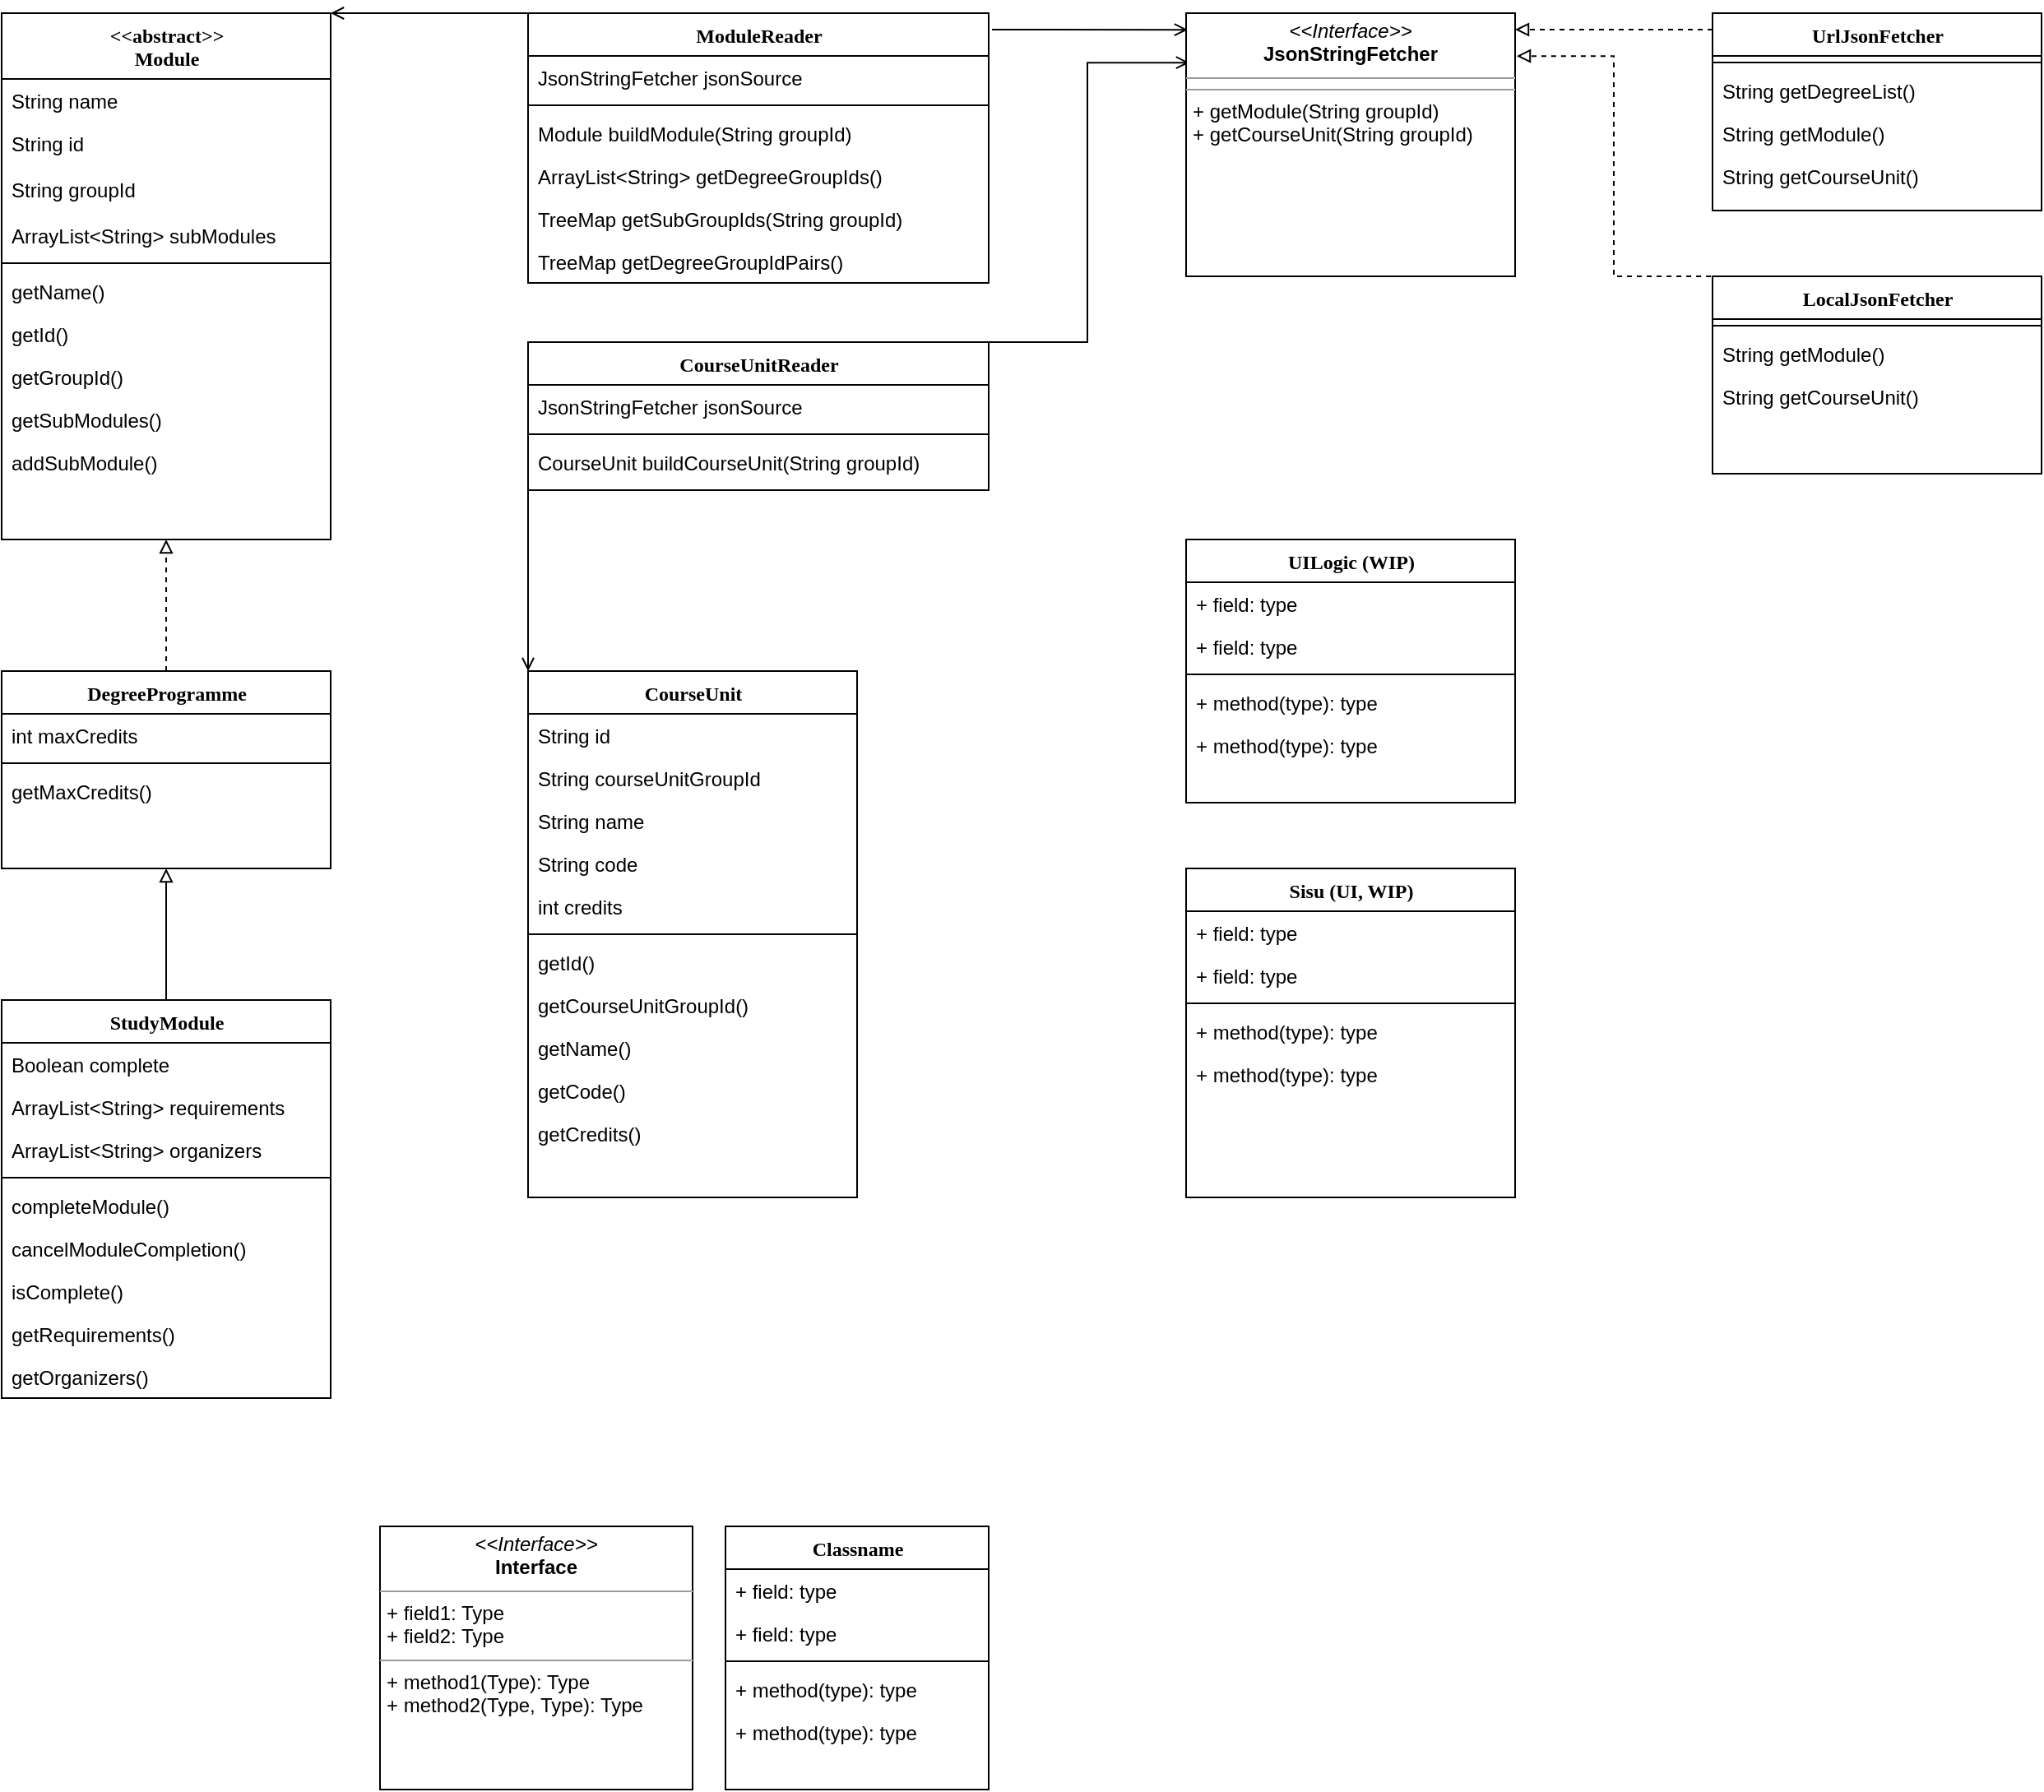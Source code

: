<mxfile version="17.4.2" type="device"><diagram name="Page-1" id="6133507b-19e7-1e82-6fc7-422aa6c4b21f"><mxGraphModel dx="1249" dy="2028" grid="1" gridSize="10" guides="1" tooltips="1" connect="1" arrows="1" fold="1" page="1" pageScale="1" pageWidth="1100" pageHeight="850" background="none" math="0" shadow="0"><root><mxCell id="0"/><mxCell id="1" parent="0"/><mxCell id="78961159f06e98e8-82" value="Classname" style="swimlane;html=1;fontStyle=1;align=center;verticalAlign=top;childLayout=stackLayout;horizontal=1;startSize=26;horizontalStack=0;resizeParent=1;resizeLast=0;collapsible=1;marginBottom=0;swimlaneFillColor=#ffffff;rounded=0;shadow=0;comic=0;labelBackgroundColor=none;strokeWidth=1;fillColor=none;fontFamily=Verdana;fontSize=12" parent="1" vertex="1"><mxGeometry x="880" y="680" width="160" height="160" as="geometry"/></mxCell><mxCell id="78961159f06e98e8-84" value="+ field: type" style="text;html=1;strokeColor=none;fillColor=none;align=left;verticalAlign=top;spacingLeft=4;spacingRight=4;whiteSpace=wrap;overflow=hidden;rotatable=0;points=[[0,0.5],[1,0.5]];portConstraint=eastwest;" parent="78961159f06e98e8-82" vertex="1"><mxGeometry y="26" width="160" height="26" as="geometry"/></mxCell><mxCell id="78961159f06e98e8-89" value="+ field: type" style="text;html=1;strokeColor=none;fillColor=none;align=left;verticalAlign=top;spacingLeft=4;spacingRight=4;whiteSpace=wrap;overflow=hidden;rotatable=0;points=[[0,0.5],[1,0.5]];portConstraint=eastwest;" parent="78961159f06e98e8-82" vertex="1"><mxGeometry y="52" width="160" height="26" as="geometry"/></mxCell><mxCell id="78961159f06e98e8-90" value="" style="line;html=1;strokeWidth=1;fillColor=none;align=left;verticalAlign=middle;spacingTop=-1;spacingLeft=3;spacingRight=3;rotatable=0;labelPosition=right;points=[];portConstraint=eastwest;" parent="78961159f06e98e8-82" vertex="1"><mxGeometry y="78" width="160" height="8" as="geometry"/></mxCell><mxCell id="78961159f06e98e8-94" value="+ method(type): type" style="text;html=1;strokeColor=none;fillColor=none;align=left;verticalAlign=top;spacingLeft=4;spacingRight=4;whiteSpace=wrap;overflow=hidden;rotatable=0;points=[[0,0.5],[1,0.5]];portConstraint=eastwest;" parent="78961159f06e98e8-82" vertex="1"><mxGeometry y="86" width="160" height="26" as="geometry"/></mxCell><mxCell id="b94bc138ca980ef-4" value="+ method(type): type" style="text;html=1;strokeColor=none;fillColor=none;align=left;verticalAlign=top;spacingLeft=4;spacingRight=4;whiteSpace=wrap;overflow=hidden;rotatable=0;points=[[0,0.5],[1,0.5]];portConstraint=eastwest;" parent="78961159f06e98e8-82" vertex="1"><mxGeometry y="112" width="160" height="26" as="geometry"/></mxCell><mxCell id="b94bc138ca980ef-1" value="&lt;p style=&quot;margin:0px;margin-top:4px;text-align:center;&quot;&gt;&lt;i&gt;&amp;lt;&amp;lt;Interface&amp;gt;&amp;gt;&lt;/i&gt;&lt;br/&gt;&lt;b&gt;Interface&lt;/b&gt;&lt;/p&gt;&lt;hr size=&quot;1&quot;/&gt;&lt;p style=&quot;margin:0px;margin-left:4px;&quot;&gt;+ field1: Type&lt;br/&gt;+ field2: Type&lt;/p&gt;&lt;hr size=&quot;1&quot;/&gt;&lt;p style=&quot;margin:0px;margin-left:4px;&quot;&gt;+ method1(Type): Type&lt;br/&gt;+ method2(Type, Type): Type&lt;/p&gt;" style="verticalAlign=top;align=left;overflow=fill;fontSize=12;fontFamily=Helvetica;html=1;rounded=0;shadow=0;comic=0;labelBackgroundColor=none;strokeWidth=1" parent="1" vertex="1"><mxGeometry x="670" y="680" width="190" height="160" as="geometry"/></mxCell><mxCell id="-arL-LZ4ts8Jabiqy7Jx-2" value="&lt;div&gt;&amp;lt;&amp;lt;abstract&amp;gt;&amp;gt;&lt;br&gt;&lt;/div&gt;&lt;div&gt;Module&lt;/div&gt;" style="swimlane;html=1;fontStyle=1;align=center;verticalAlign=top;childLayout=stackLayout;horizontal=1;startSize=40;horizontalStack=0;resizeParent=1;resizeLast=0;collapsible=1;marginBottom=0;swimlaneFillColor=#ffffff;rounded=0;shadow=0;comic=0;labelBackgroundColor=none;strokeWidth=1;fillColor=none;fontFamily=Verdana;fontSize=12" parent="1" vertex="1"><mxGeometry x="440" y="-240" width="200" height="320" as="geometry"/></mxCell><mxCell id="-arL-LZ4ts8Jabiqy7Jx-3" value="String name" style="text;html=1;strokeColor=none;fillColor=none;align=left;verticalAlign=top;spacingLeft=4;spacingRight=4;whiteSpace=wrap;overflow=hidden;rotatable=0;points=[[0,0.5],[1,0.5]];portConstraint=eastwest;" parent="-arL-LZ4ts8Jabiqy7Jx-2" vertex="1"><mxGeometry y="40" width="200" height="26" as="geometry"/></mxCell><mxCell id="-arL-LZ4ts8Jabiqy7Jx-4" value="String id" style="text;html=1;strokeColor=none;fillColor=none;align=left;verticalAlign=top;spacingLeft=4;spacingRight=4;whiteSpace=wrap;overflow=hidden;rotatable=0;points=[[0,0.5],[1,0.5]];portConstraint=eastwest;" parent="-arL-LZ4ts8Jabiqy7Jx-2" vertex="1"><mxGeometry y="66" width="200" height="28" as="geometry"/></mxCell><mxCell id="-arL-LZ4ts8Jabiqy7Jx-9" value="String groupId" style="text;html=1;strokeColor=none;fillColor=none;align=left;verticalAlign=top;spacingLeft=4;spacingRight=4;whiteSpace=wrap;overflow=hidden;rotatable=0;points=[[0,0.5],[1,0.5]];portConstraint=eastwest;" parent="-arL-LZ4ts8Jabiqy7Jx-2" vertex="1"><mxGeometry y="94" width="200" height="28" as="geometry"/></mxCell><mxCell id="-arL-LZ4ts8Jabiqy7Jx-10" value="ArrayList&amp;lt;String&amp;gt; subModules" style="text;html=1;strokeColor=none;fillColor=none;align=left;verticalAlign=top;spacingLeft=4;spacingRight=4;whiteSpace=wrap;overflow=hidden;rotatable=0;points=[[0,0.5],[1,0.5]];portConstraint=eastwest;" parent="-arL-LZ4ts8Jabiqy7Jx-2" vertex="1"><mxGeometry y="122" width="200" height="26" as="geometry"/></mxCell><mxCell id="-arL-LZ4ts8Jabiqy7Jx-5" value="" style="line;html=1;strokeWidth=1;fillColor=none;align=left;verticalAlign=middle;spacingTop=-1;spacingLeft=3;spacingRight=3;rotatable=0;labelPosition=right;points=[];portConstraint=eastwest;" parent="-arL-LZ4ts8Jabiqy7Jx-2" vertex="1"><mxGeometry y="148" width="200" height="8" as="geometry"/></mxCell><mxCell id="-arL-LZ4ts8Jabiqy7Jx-6" value="getName()" style="text;html=1;strokeColor=none;fillColor=none;align=left;verticalAlign=top;spacingLeft=4;spacingRight=4;whiteSpace=wrap;overflow=hidden;rotatable=0;points=[[0,0.5],[1,0.5]];portConstraint=eastwest;" parent="-arL-LZ4ts8Jabiqy7Jx-2" vertex="1"><mxGeometry y="156" width="200" height="26" as="geometry"/></mxCell><mxCell id="-arL-LZ4ts8Jabiqy7Jx-7" value="getId()" style="text;html=1;strokeColor=none;fillColor=none;align=left;verticalAlign=top;spacingLeft=4;spacingRight=4;whiteSpace=wrap;overflow=hidden;rotatable=0;points=[[0,0.5],[1,0.5]];portConstraint=eastwest;" parent="-arL-LZ4ts8Jabiqy7Jx-2" vertex="1"><mxGeometry y="182" width="200" height="26" as="geometry"/></mxCell><mxCell id="-arL-LZ4ts8Jabiqy7Jx-11" value="&lt;div&gt;getGroupId()&lt;/div&gt;" style="text;html=1;strokeColor=none;fillColor=none;align=left;verticalAlign=top;spacingLeft=4;spacingRight=4;whiteSpace=wrap;overflow=hidden;rotatable=0;points=[[0,0.5],[1,0.5]];portConstraint=eastwest;" parent="-arL-LZ4ts8Jabiqy7Jx-2" vertex="1"><mxGeometry y="208" width="200" height="26" as="geometry"/></mxCell><mxCell id="-arL-LZ4ts8Jabiqy7Jx-12" value="getSubModules()" style="text;html=1;strokeColor=none;fillColor=none;align=left;verticalAlign=top;spacingLeft=4;spacingRight=4;whiteSpace=wrap;overflow=hidden;rotatable=0;points=[[0,0.5],[1,0.5]];portConstraint=eastwest;" parent="-arL-LZ4ts8Jabiqy7Jx-2" vertex="1"><mxGeometry y="234" width="200" height="26" as="geometry"/></mxCell><mxCell id="-arL-LZ4ts8Jabiqy7Jx-13" value="addSubModule()" style="text;html=1;strokeColor=none;fillColor=none;align=left;verticalAlign=top;spacingLeft=4;spacingRight=4;whiteSpace=wrap;overflow=hidden;rotatable=0;points=[[0,0.5],[1,0.5]];portConstraint=eastwest;" parent="-arL-LZ4ts8Jabiqy7Jx-2" vertex="1"><mxGeometry y="260" width="200" height="26" as="geometry"/></mxCell><mxCell id="dNXxEVK4nZ3IZ2I-C0gs-9" style="edgeStyle=orthogonalEdgeStyle;rounded=0;orthogonalLoop=1;jettySize=auto;html=1;exitX=0.5;exitY=0;exitDx=0;exitDy=0;entryX=0.5;entryY=1;entryDx=0;entryDy=0;endArrow=block;endFill=0;dashed=1;" edge="1" parent="1" source="-arL-LZ4ts8Jabiqy7Jx-14" target="-arL-LZ4ts8Jabiqy7Jx-2"><mxGeometry relative="1" as="geometry"/></mxCell><mxCell id="-arL-LZ4ts8Jabiqy7Jx-14" value="DegreeProgramme" style="swimlane;html=1;fontStyle=1;align=center;verticalAlign=top;childLayout=stackLayout;horizontal=1;startSize=26;horizontalStack=0;resizeParent=1;resizeLast=0;collapsible=1;marginBottom=0;swimlaneFillColor=#ffffff;rounded=0;shadow=0;comic=0;labelBackgroundColor=none;strokeWidth=1;fillColor=none;fontFamily=Verdana;fontSize=12" parent="1" vertex="1"><mxGeometry x="440" y="160" width="200" height="120" as="geometry"/></mxCell><mxCell id="-arL-LZ4ts8Jabiqy7Jx-15" value="int maxCredits" style="text;html=1;strokeColor=none;fillColor=none;align=left;verticalAlign=top;spacingLeft=4;spacingRight=4;whiteSpace=wrap;overflow=hidden;rotatable=0;points=[[0,0.5],[1,0.5]];portConstraint=eastwest;" parent="-arL-LZ4ts8Jabiqy7Jx-14" vertex="1"><mxGeometry y="26" width="200" height="26" as="geometry"/></mxCell><mxCell id="-arL-LZ4ts8Jabiqy7Jx-17" value="" style="line;html=1;strokeWidth=1;fillColor=none;align=left;verticalAlign=middle;spacingTop=-1;spacingLeft=3;spacingRight=3;rotatable=0;labelPosition=right;points=[];portConstraint=eastwest;" parent="-arL-LZ4ts8Jabiqy7Jx-14" vertex="1"><mxGeometry y="52" width="200" height="8" as="geometry"/></mxCell><mxCell id="-arL-LZ4ts8Jabiqy7Jx-18" value="getMaxCredits()" style="text;html=1;strokeColor=none;fillColor=none;align=left;verticalAlign=top;spacingLeft=4;spacingRight=4;whiteSpace=wrap;overflow=hidden;rotatable=0;points=[[0,0.5],[1,0.5]];portConstraint=eastwest;" parent="-arL-LZ4ts8Jabiqy7Jx-14" vertex="1"><mxGeometry y="60" width="200" height="26" as="geometry"/></mxCell><mxCell id="-arL-LZ4ts8Jabiqy7Jx-27" style="edgeStyle=orthogonalEdgeStyle;rounded=0;orthogonalLoop=1;jettySize=auto;html=1;exitX=0.5;exitY=0;exitDx=0;exitDy=0;entryX=0.5;entryY=1;entryDx=0;entryDy=0;startArrow=none;startFill=0;endArrow=block;endFill=0;" parent="1" source="-arL-LZ4ts8Jabiqy7Jx-21" target="-arL-LZ4ts8Jabiqy7Jx-14" edge="1"><mxGeometry relative="1" as="geometry"/></mxCell><mxCell id="-arL-LZ4ts8Jabiqy7Jx-21" value="StudyModule" style="swimlane;html=1;fontStyle=1;align=center;verticalAlign=top;childLayout=stackLayout;horizontal=1;startSize=26;horizontalStack=0;resizeParent=1;resizeLast=0;collapsible=1;marginBottom=0;swimlaneFillColor=#ffffff;rounded=0;shadow=0;comic=0;labelBackgroundColor=none;strokeWidth=1;fillColor=none;fontFamily=Verdana;fontSize=12" parent="1" vertex="1"><mxGeometry x="440" y="360" width="200" height="242" as="geometry"/></mxCell><mxCell id="-arL-LZ4ts8Jabiqy7Jx-22" value="Boolean complete" style="text;html=1;strokeColor=none;fillColor=none;align=left;verticalAlign=top;spacingLeft=4;spacingRight=4;whiteSpace=wrap;overflow=hidden;rotatable=0;points=[[0,0.5],[1,0.5]];portConstraint=eastwest;" parent="-arL-LZ4ts8Jabiqy7Jx-21" vertex="1"><mxGeometry y="26" width="200" height="26" as="geometry"/></mxCell><mxCell id="-arL-LZ4ts8Jabiqy7Jx-23" value="ArrayList&amp;lt;String&amp;gt; requirements" style="text;html=1;strokeColor=none;fillColor=none;align=left;verticalAlign=top;spacingLeft=4;spacingRight=4;whiteSpace=wrap;overflow=hidden;rotatable=0;points=[[0,0.5],[1,0.5]];portConstraint=eastwest;" parent="-arL-LZ4ts8Jabiqy7Jx-21" vertex="1"><mxGeometry y="52" width="200" height="26" as="geometry"/></mxCell><mxCell id="-arL-LZ4ts8Jabiqy7Jx-28" value="ArrayList&amp;lt;String&amp;gt; organizers" style="text;html=1;strokeColor=none;fillColor=none;align=left;verticalAlign=top;spacingLeft=4;spacingRight=4;whiteSpace=wrap;overflow=hidden;rotatable=0;points=[[0,0.5],[1,0.5]];portConstraint=eastwest;" parent="-arL-LZ4ts8Jabiqy7Jx-21" vertex="1"><mxGeometry y="78" width="200" height="26" as="geometry"/></mxCell><mxCell id="-arL-LZ4ts8Jabiqy7Jx-24" value="" style="line;html=1;strokeWidth=1;fillColor=none;align=left;verticalAlign=middle;spacingTop=-1;spacingLeft=3;spacingRight=3;rotatable=0;labelPosition=right;points=[];portConstraint=eastwest;" parent="-arL-LZ4ts8Jabiqy7Jx-21" vertex="1"><mxGeometry y="104" width="200" height="8" as="geometry"/></mxCell><mxCell id="-arL-LZ4ts8Jabiqy7Jx-25" value="completeModule()" style="text;html=1;strokeColor=none;fillColor=none;align=left;verticalAlign=top;spacingLeft=4;spacingRight=4;whiteSpace=wrap;overflow=hidden;rotatable=0;points=[[0,0.5],[1,0.5]];portConstraint=eastwest;" parent="-arL-LZ4ts8Jabiqy7Jx-21" vertex="1"><mxGeometry y="112" width="200" height="26" as="geometry"/></mxCell><mxCell id="-arL-LZ4ts8Jabiqy7Jx-26" value="cancelModuleCompletion()" style="text;html=1;strokeColor=none;fillColor=none;align=left;verticalAlign=top;spacingLeft=4;spacingRight=4;whiteSpace=wrap;overflow=hidden;rotatable=0;points=[[0,0.5],[1,0.5]];portConstraint=eastwest;" parent="-arL-LZ4ts8Jabiqy7Jx-21" vertex="1"><mxGeometry y="138" width="200" height="26" as="geometry"/></mxCell><mxCell id="-arL-LZ4ts8Jabiqy7Jx-29" value="isComplete()" style="text;html=1;strokeColor=none;fillColor=none;align=left;verticalAlign=top;spacingLeft=4;spacingRight=4;whiteSpace=wrap;overflow=hidden;rotatable=0;points=[[0,0.5],[1,0.5]];portConstraint=eastwest;" parent="-arL-LZ4ts8Jabiqy7Jx-21" vertex="1"><mxGeometry y="164" width="200" height="26" as="geometry"/></mxCell><mxCell id="-arL-LZ4ts8Jabiqy7Jx-30" value="getRequirements()" style="text;html=1;strokeColor=none;fillColor=none;align=left;verticalAlign=top;spacingLeft=4;spacingRight=4;whiteSpace=wrap;overflow=hidden;rotatable=0;points=[[0,0.5],[1,0.5]];portConstraint=eastwest;" parent="-arL-LZ4ts8Jabiqy7Jx-21" vertex="1"><mxGeometry y="190" width="200" height="26" as="geometry"/></mxCell><mxCell id="-arL-LZ4ts8Jabiqy7Jx-31" value="getOrganizers()" style="text;html=1;strokeColor=none;fillColor=none;align=left;verticalAlign=top;spacingLeft=4;spacingRight=4;whiteSpace=wrap;overflow=hidden;rotatable=0;points=[[0,0.5],[1,0.5]];portConstraint=eastwest;" parent="-arL-LZ4ts8Jabiqy7Jx-21" vertex="1"><mxGeometry y="216" width="200" height="26" as="geometry"/></mxCell><mxCell id="-arL-LZ4ts8Jabiqy7Jx-32" value="CourseUnit" style="swimlane;html=1;fontStyle=1;align=center;verticalAlign=top;childLayout=stackLayout;horizontal=1;startSize=26;horizontalStack=0;resizeParent=1;resizeLast=0;collapsible=1;marginBottom=0;swimlaneFillColor=#ffffff;rounded=0;shadow=0;comic=0;labelBackgroundColor=none;strokeWidth=1;fillColor=none;fontFamily=Verdana;fontSize=12" parent="1" vertex="1"><mxGeometry x="760" y="160" width="200" height="320" as="geometry"/></mxCell><mxCell id="-arL-LZ4ts8Jabiqy7Jx-33" value="String id" style="text;html=1;strokeColor=none;fillColor=none;align=left;verticalAlign=top;spacingLeft=4;spacingRight=4;whiteSpace=wrap;overflow=hidden;rotatable=0;points=[[0,0.5],[1,0.5]];portConstraint=eastwest;" parent="-arL-LZ4ts8Jabiqy7Jx-32" vertex="1"><mxGeometry y="26" width="200" height="26" as="geometry"/></mxCell><mxCell id="-arL-LZ4ts8Jabiqy7Jx-34" value="String courseUnitGroupId" style="text;html=1;strokeColor=none;fillColor=none;align=left;verticalAlign=top;spacingLeft=4;spacingRight=4;whiteSpace=wrap;overflow=hidden;rotatable=0;points=[[0,0.5],[1,0.5]];portConstraint=eastwest;" parent="-arL-LZ4ts8Jabiqy7Jx-32" vertex="1"><mxGeometry y="52" width="200" height="26" as="geometry"/></mxCell><mxCell id="-arL-LZ4ts8Jabiqy7Jx-38" value="String name" style="text;html=1;strokeColor=none;fillColor=none;align=left;verticalAlign=top;spacingLeft=4;spacingRight=4;whiteSpace=wrap;overflow=hidden;rotatable=0;points=[[0,0.5],[1,0.5]];portConstraint=eastwest;" parent="-arL-LZ4ts8Jabiqy7Jx-32" vertex="1"><mxGeometry y="78" width="200" height="26" as="geometry"/></mxCell><mxCell id="-arL-LZ4ts8Jabiqy7Jx-39" value="String code" style="text;html=1;strokeColor=none;fillColor=none;align=left;verticalAlign=top;spacingLeft=4;spacingRight=4;whiteSpace=wrap;overflow=hidden;rotatable=0;points=[[0,0.5],[1,0.5]];portConstraint=eastwest;" parent="-arL-LZ4ts8Jabiqy7Jx-32" vertex="1"><mxGeometry y="104" width="200" height="26" as="geometry"/></mxCell><mxCell id="-arL-LZ4ts8Jabiqy7Jx-40" value="int credits" style="text;html=1;strokeColor=none;fillColor=none;align=left;verticalAlign=top;spacingLeft=4;spacingRight=4;whiteSpace=wrap;overflow=hidden;rotatable=0;points=[[0,0.5],[1,0.5]];portConstraint=eastwest;" parent="-arL-LZ4ts8Jabiqy7Jx-32" vertex="1"><mxGeometry y="130" width="200" height="26" as="geometry"/></mxCell><mxCell id="-arL-LZ4ts8Jabiqy7Jx-35" value="" style="line;html=1;strokeWidth=1;fillColor=none;align=left;verticalAlign=middle;spacingTop=-1;spacingLeft=3;spacingRight=3;rotatable=0;labelPosition=right;points=[];portConstraint=eastwest;" parent="-arL-LZ4ts8Jabiqy7Jx-32" vertex="1"><mxGeometry y="156" width="200" height="8" as="geometry"/></mxCell><mxCell id="-arL-LZ4ts8Jabiqy7Jx-36" value="getId()" style="text;html=1;strokeColor=none;fillColor=none;align=left;verticalAlign=top;spacingLeft=4;spacingRight=4;whiteSpace=wrap;overflow=hidden;rotatable=0;points=[[0,0.5],[1,0.5]];portConstraint=eastwest;" parent="-arL-LZ4ts8Jabiqy7Jx-32" vertex="1"><mxGeometry y="164" width="200" height="26" as="geometry"/></mxCell><mxCell id="-arL-LZ4ts8Jabiqy7Jx-37" value="getCourseUnitGroupId()" style="text;html=1;strokeColor=none;fillColor=none;align=left;verticalAlign=top;spacingLeft=4;spacingRight=4;whiteSpace=wrap;overflow=hidden;rotatable=0;points=[[0,0.5],[1,0.5]];portConstraint=eastwest;" parent="-arL-LZ4ts8Jabiqy7Jx-32" vertex="1"><mxGeometry y="190" width="200" height="26" as="geometry"/></mxCell><mxCell id="-arL-LZ4ts8Jabiqy7Jx-41" value="getName()" style="text;html=1;strokeColor=none;fillColor=none;align=left;verticalAlign=top;spacingLeft=4;spacingRight=4;whiteSpace=wrap;overflow=hidden;rotatable=0;points=[[0,0.5],[1,0.5]];portConstraint=eastwest;" parent="-arL-LZ4ts8Jabiqy7Jx-32" vertex="1"><mxGeometry y="216" width="200" height="26" as="geometry"/></mxCell><mxCell id="-arL-LZ4ts8Jabiqy7Jx-42" value="getCode()" style="text;html=1;strokeColor=none;fillColor=none;align=left;verticalAlign=top;spacingLeft=4;spacingRight=4;whiteSpace=wrap;overflow=hidden;rotatable=0;points=[[0,0.5],[1,0.5]];portConstraint=eastwest;" parent="-arL-LZ4ts8Jabiqy7Jx-32" vertex="1"><mxGeometry y="242" width="200" height="26" as="geometry"/></mxCell><mxCell id="-arL-LZ4ts8Jabiqy7Jx-43" value="getCredits()" style="text;html=1;strokeColor=none;fillColor=none;align=left;verticalAlign=top;spacingLeft=4;spacingRight=4;whiteSpace=wrap;overflow=hidden;rotatable=0;points=[[0,0.5],[1,0.5]];portConstraint=eastwest;" parent="-arL-LZ4ts8Jabiqy7Jx-32" vertex="1"><mxGeometry y="268" width="200" height="26" as="geometry"/></mxCell><mxCell id="dNXxEVK4nZ3IZ2I-C0gs-24" style="edgeStyle=orthogonalEdgeStyle;rounded=0;orthogonalLoop=1;jettySize=auto;html=1;exitX=1;exitY=0;exitDx=0;exitDy=0;endArrow=open;endFill=0;entryX=0.01;entryY=0.188;entryDx=0;entryDy=0;entryPerimeter=0;" edge="1" parent="1" source="uRJ8awD8vvYoGND3X7WG-1" target="dNXxEVK4nZ3IZ2I-C0gs-1"><mxGeometry relative="1" as="geometry"><mxPoint x="1140" y="-210" as="targetPoint"/><Array as="points"><mxPoint x="1100" y="-40"/><mxPoint x="1100" y="-210"/></Array></mxGeometry></mxCell><mxCell id="dNXxEVK4nZ3IZ2I-C0gs-26" style="edgeStyle=orthogonalEdgeStyle;rounded=0;orthogonalLoop=1;jettySize=auto;html=1;exitX=0;exitY=1;exitDx=0;exitDy=0;entryX=0;entryY=0;entryDx=0;entryDy=0;endArrow=open;endFill=0;" edge="1" parent="1" source="uRJ8awD8vvYoGND3X7WG-1" target="-arL-LZ4ts8Jabiqy7Jx-32"><mxGeometry relative="1" as="geometry"/></mxCell><mxCell id="uRJ8awD8vvYoGND3X7WG-1" value="&lt;div&gt;CourseUnitReader&lt;/div&gt;" style="swimlane;html=1;fontStyle=1;align=center;verticalAlign=top;childLayout=stackLayout;horizontal=1;startSize=26;horizontalStack=0;resizeParent=1;resizeLast=0;collapsible=1;marginBottom=0;swimlaneFillColor=#ffffff;rounded=0;shadow=0;comic=0;labelBackgroundColor=none;strokeWidth=1;fillColor=none;fontFamily=Verdana;fontSize=12" parent="1" vertex="1"><mxGeometry x="760" y="-40" width="280" height="90" as="geometry"/></mxCell><mxCell id="dNXxEVK4nZ3IZ2I-C0gs-10" value="JsonStringFetcher jsonSource" style="text;html=1;strokeColor=none;fillColor=none;align=left;verticalAlign=top;spacingLeft=4;spacingRight=4;whiteSpace=wrap;overflow=hidden;rotatable=0;points=[[0,0.5],[1,0.5]];portConstraint=eastwest;" vertex="1" parent="uRJ8awD8vvYoGND3X7WG-1"><mxGeometry y="26" width="280" height="26" as="geometry"/></mxCell><mxCell id="uRJ8awD8vvYoGND3X7WG-4" value="" style="line;html=1;strokeWidth=1;fillColor=none;align=left;verticalAlign=middle;spacingTop=-1;spacingLeft=3;spacingRight=3;rotatable=0;labelPosition=right;points=[];portConstraint=eastwest;" parent="uRJ8awD8vvYoGND3X7WG-1" vertex="1"><mxGeometry y="52" width="280" height="8" as="geometry"/></mxCell><mxCell id="dNXxEVK4nZ3IZ2I-C0gs-12" value="CourseUnit buildCourseUnit(String groupId)" style="text;html=1;strokeColor=none;fillColor=none;align=left;verticalAlign=top;spacingLeft=4;spacingRight=4;whiteSpace=wrap;overflow=hidden;rotatable=0;points=[[0,0.5],[1,0.5]];portConstraint=eastwest;" vertex="1" parent="uRJ8awD8vvYoGND3X7WG-1"><mxGeometry y="60" width="280" height="26" as="geometry"/></mxCell><mxCell id="dNXxEVK4nZ3IZ2I-C0gs-23" style="edgeStyle=orthogonalEdgeStyle;rounded=0;orthogonalLoop=1;jettySize=auto;html=1;endArrow=open;endFill=0;entryX=0.005;entryY=0.063;entryDx=0;entryDy=0;entryPerimeter=0;" edge="1" parent="1" target="dNXxEVK4nZ3IZ2I-C0gs-1"><mxGeometry relative="1" as="geometry"><mxPoint x="1060" y="-230" as="sourcePoint"/><mxPoint x="1140" y="-230" as="targetPoint"/><Array as="points"><mxPoint x="1042" y="-230"/></Array></mxGeometry></mxCell><mxCell id="dNXxEVK4nZ3IZ2I-C0gs-25" style="edgeStyle=orthogonalEdgeStyle;rounded=0;orthogonalLoop=1;jettySize=auto;html=1;exitX=0;exitY=0;exitDx=0;exitDy=0;entryX=1;entryY=0;entryDx=0;entryDy=0;endArrow=open;endFill=0;" edge="1" parent="1" source="uRJ8awD8vvYoGND3X7WG-7" target="-arL-LZ4ts8Jabiqy7Jx-2"><mxGeometry relative="1" as="geometry"><Array as="points"><mxPoint x="700" y="-240"/><mxPoint x="700" y="-240"/></Array></mxGeometry></mxCell><mxCell id="uRJ8awD8vvYoGND3X7WG-7" value="&lt;div&gt;ModuleReader&lt;/div&gt;" style="swimlane;html=1;fontStyle=1;align=center;verticalAlign=top;childLayout=stackLayout;horizontal=1;startSize=26;horizontalStack=0;resizeParent=1;resizeLast=0;collapsible=1;marginBottom=0;swimlaneFillColor=#ffffff;rounded=0;shadow=0;comic=0;labelBackgroundColor=none;strokeWidth=1;fillColor=none;fontFamily=Verdana;fontSize=12" parent="1" vertex="1"><mxGeometry x="760" y="-240" width="280" height="164" as="geometry"/></mxCell><mxCell id="dNXxEVK4nZ3IZ2I-C0gs-14" value="JsonStringFetcher jsonSource" style="text;html=1;strokeColor=none;fillColor=none;align=left;verticalAlign=top;spacingLeft=4;spacingRight=4;whiteSpace=wrap;overflow=hidden;rotatable=0;points=[[0,0.5],[1,0.5]];portConstraint=eastwest;" vertex="1" parent="uRJ8awD8vvYoGND3X7WG-7"><mxGeometry y="26" width="280" height="26" as="geometry"/></mxCell><mxCell id="uRJ8awD8vvYoGND3X7WG-8" value="" style="line;html=1;strokeWidth=1;fillColor=none;align=left;verticalAlign=middle;spacingTop=-1;spacingLeft=3;spacingRight=3;rotatable=0;labelPosition=right;points=[];portConstraint=eastwest;" parent="uRJ8awD8vvYoGND3X7WG-7" vertex="1"><mxGeometry y="52" width="280" height="8" as="geometry"/></mxCell><mxCell id="dNXxEVK4nZ3IZ2I-C0gs-13" value="Module buildModule(String groupId)" style="text;html=1;strokeColor=none;fillColor=none;align=left;verticalAlign=top;spacingLeft=4;spacingRight=4;whiteSpace=wrap;overflow=hidden;rotatable=0;points=[[0,0.5],[1,0.5]];portConstraint=eastwest;" vertex="1" parent="uRJ8awD8vvYoGND3X7WG-7"><mxGeometry y="60" width="280" height="26" as="geometry"/></mxCell><mxCell id="dNXxEVK4nZ3IZ2I-C0gs-28" value="ArrayList&amp;lt;String&amp;gt; getDegreeGroupIds() " style="text;html=1;strokeColor=none;fillColor=none;align=left;verticalAlign=top;spacingLeft=4;spacingRight=4;whiteSpace=wrap;overflow=hidden;rotatable=0;points=[[0,0.5],[1,0.5]];portConstraint=eastwest;" vertex="1" parent="uRJ8awD8vvYoGND3X7WG-7"><mxGeometry y="86" width="280" height="26" as="geometry"/></mxCell><mxCell id="dNXxEVK4nZ3IZ2I-C0gs-27" value="TreeMap getSubGroupIds(String groupId)" style="text;html=1;strokeColor=none;fillColor=none;align=left;verticalAlign=top;spacingLeft=4;spacingRight=4;whiteSpace=wrap;overflow=hidden;rotatable=0;points=[[0,0.5],[1,0.5]];portConstraint=eastwest;" vertex="1" parent="uRJ8awD8vvYoGND3X7WG-7"><mxGeometry y="112" width="280" height="26" as="geometry"/></mxCell><mxCell id="dNXxEVK4nZ3IZ2I-C0gs-30" value="TreeMap getDegreeGroupIdPairs()" style="text;html=1;strokeColor=none;fillColor=none;align=left;verticalAlign=top;spacingLeft=4;spacingRight=4;whiteSpace=wrap;overflow=hidden;rotatable=0;points=[[0,0.5],[1,0.5]];portConstraint=eastwest;" vertex="1" parent="uRJ8awD8vvYoGND3X7WG-7"><mxGeometry y="138" width="280" height="26" as="geometry"/></mxCell><mxCell id="dNXxEVK4nZ3IZ2I-C0gs-8" style="edgeStyle=orthogonalEdgeStyle;rounded=0;orthogonalLoop=1;jettySize=auto;html=1;exitX=0;exitY=0.092;exitDx=0;exitDy=0;entryX=1.005;entryY=0.163;entryDx=0;entryDy=0;entryPerimeter=0;dashed=1;endArrow=block;endFill=0;exitPerimeter=0;" edge="1" parent="1" source="uRJ8awD8vvYoGND3X7WG-10" target="dNXxEVK4nZ3IZ2I-C0gs-1"><mxGeometry relative="1" as="geometry"><Array as="points"><mxPoint x="1480" y="-80"/><mxPoint x="1420" y="-80"/><mxPoint x="1420" y="-214"/></Array></mxGeometry></mxCell><mxCell id="uRJ8awD8vvYoGND3X7WG-10" value="LocalJsonFetcher" style="swimlane;html=1;fontStyle=1;align=center;verticalAlign=top;childLayout=stackLayout;horizontal=1;startSize=26;horizontalStack=0;resizeParent=1;resizeLast=0;collapsible=1;marginBottom=0;swimlaneFillColor=#ffffff;rounded=0;shadow=0;comic=0;labelBackgroundColor=none;strokeWidth=1;fillColor=none;fontFamily=Verdana;fontSize=12" parent="1" vertex="1"><mxGeometry x="1480" y="-80" width="200" height="120" as="geometry"/></mxCell><mxCell id="uRJ8awD8vvYoGND3X7WG-13" value="" style="line;html=1;strokeWidth=1;fillColor=none;align=left;verticalAlign=middle;spacingTop=-1;spacingLeft=3;spacingRight=3;rotatable=0;labelPosition=right;points=[];portConstraint=eastwest;" parent="uRJ8awD8vvYoGND3X7WG-10" vertex="1"><mxGeometry y="26" width="200" height="8" as="geometry"/></mxCell><mxCell id="uRJ8awD8vvYoGND3X7WG-15" value="String getModule()" style="text;html=1;strokeColor=none;fillColor=none;align=left;verticalAlign=top;spacingLeft=4;spacingRight=4;whiteSpace=wrap;overflow=hidden;rotatable=0;points=[[0,0.5],[1,0.5]];portConstraint=eastwest;" parent="uRJ8awD8vvYoGND3X7WG-10" vertex="1"><mxGeometry y="34" width="200" height="26" as="geometry"/></mxCell><mxCell id="uRJ8awD8vvYoGND3X7WG-16" value="String getCourseUnit()" style="text;html=1;strokeColor=none;fillColor=none;align=left;verticalAlign=top;spacingLeft=4;spacingRight=4;whiteSpace=wrap;overflow=hidden;rotatable=0;points=[[0,0.5],[1,0.5]];portConstraint=eastwest;" parent="uRJ8awD8vvYoGND3X7WG-10" vertex="1"><mxGeometry y="60" width="200" height="26" as="geometry"/></mxCell><mxCell id="dNXxEVK4nZ3IZ2I-C0gs-1" value="&lt;p style=&quot;margin: 0px ; margin-top: 4px ; text-align: center&quot;&gt;&lt;i&gt;&amp;lt;&amp;lt;Interface&amp;gt;&amp;gt;&lt;/i&gt;&lt;br&gt;&lt;b&gt;JsonStringFetcher&lt;/b&gt;&lt;br&gt;&lt;/p&gt;&lt;hr size=&quot;1&quot;&gt;&lt;hr size=&quot;1&quot;&gt;&lt;p style=&quot;margin: 0px ; margin-left: 4px&quot;&gt;+ getModule(String groupId)&lt;br&gt;+ getCourseUnit(String groupId)&lt;br&gt;&lt;/p&gt;" style="verticalAlign=top;align=left;overflow=fill;fontSize=12;fontFamily=Helvetica;html=1;rounded=0;shadow=0;comic=0;labelBackgroundColor=none;strokeWidth=1" vertex="1" parent="1"><mxGeometry x="1160" y="-240" width="200" height="160" as="geometry"/></mxCell><mxCell id="dNXxEVK4nZ3IZ2I-C0gs-7" style="edgeStyle=orthogonalEdgeStyle;rounded=0;orthogonalLoop=1;jettySize=auto;html=1;dashed=1;endArrow=block;endFill=0;exitX=0;exitY=0.083;exitDx=0;exitDy=0;exitPerimeter=0;" edge="1" parent="1" source="dNXxEVK4nZ3IZ2I-C0gs-2" target="dNXxEVK4nZ3IZ2I-C0gs-1"><mxGeometry relative="1" as="geometry"><mxPoint x="1450" y="-260" as="targetPoint"/><Array as="points"><mxPoint x="1450" y="-230"/><mxPoint x="1450" y="-230"/></Array></mxGeometry></mxCell><mxCell id="dNXxEVK4nZ3IZ2I-C0gs-2" value="UrlJsonFetcher" style="swimlane;html=1;fontStyle=1;align=center;verticalAlign=top;childLayout=stackLayout;horizontal=1;startSize=26;horizontalStack=0;resizeParent=1;resizeLast=0;collapsible=1;marginBottom=0;swimlaneFillColor=#ffffff;rounded=0;shadow=0;comic=0;labelBackgroundColor=none;strokeWidth=1;fillColor=none;fontFamily=Verdana;fontSize=12" vertex="1" parent="1"><mxGeometry x="1480" y="-240" width="200" height="120" as="geometry"/></mxCell><mxCell id="dNXxEVK4nZ3IZ2I-C0gs-3" value="" style="line;html=1;strokeWidth=1;fillColor=none;align=left;verticalAlign=middle;spacingTop=-1;spacingLeft=3;spacingRight=3;rotatable=0;labelPosition=right;points=[];portConstraint=eastwest;" vertex="1" parent="dNXxEVK4nZ3IZ2I-C0gs-2"><mxGeometry y="26" width="200" height="8" as="geometry"/></mxCell><mxCell id="dNXxEVK4nZ3IZ2I-C0gs-4" value="String getDegreeList()" style="text;html=1;strokeColor=none;fillColor=none;align=left;verticalAlign=top;spacingLeft=4;spacingRight=4;whiteSpace=wrap;overflow=hidden;rotatable=0;points=[[0,0.5],[1,0.5]];portConstraint=eastwest;" vertex="1" parent="dNXxEVK4nZ3IZ2I-C0gs-2"><mxGeometry y="34" width="200" height="26" as="geometry"/></mxCell><mxCell id="dNXxEVK4nZ3IZ2I-C0gs-5" value="String getModule()" style="text;html=1;strokeColor=none;fillColor=none;align=left;verticalAlign=top;spacingLeft=4;spacingRight=4;whiteSpace=wrap;overflow=hidden;rotatable=0;points=[[0,0.5],[1,0.5]];portConstraint=eastwest;" vertex="1" parent="dNXxEVK4nZ3IZ2I-C0gs-2"><mxGeometry y="60" width="200" height="26" as="geometry"/></mxCell><mxCell id="dNXxEVK4nZ3IZ2I-C0gs-6" value="String getCourseUnit()" style="text;html=1;strokeColor=none;fillColor=none;align=left;verticalAlign=top;spacingLeft=4;spacingRight=4;whiteSpace=wrap;overflow=hidden;rotatable=0;points=[[0,0.5],[1,0.5]];portConstraint=eastwest;" vertex="1" parent="dNXxEVK4nZ3IZ2I-C0gs-2"><mxGeometry y="86" width="200" height="26" as="geometry"/></mxCell><mxCell id="dNXxEVK4nZ3IZ2I-C0gs-31" value="Sisu (UI, WIP)" style="swimlane;html=1;fontStyle=1;align=center;verticalAlign=top;childLayout=stackLayout;horizontal=1;startSize=26;horizontalStack=0;resizeParent=1;resizeLast=0;collapsible=1;marginBottom=0;swimlaneFillColor=#ffffff;rounded=0;shadow=0;comic=0;labelBackgroundColor=none;strokeWidth=1;fillColor=none;fontFamily=Verdana;fontSize=12" vertex="1" parent="1"><mxGeometry x="1160" y="280" width="200" height="200" as="geometry"/></mxCell><mxCell id="dNXxEVK4nZ3IZ2I-C0gs-32" value="+ field: type" style="text;html=1;strokeColor=none;fillColor=none;align=left;verticalAlign=top;spacingLeft=4;spacingRight=4;whiteSpace=wrap;overflow=hidden;rotatable=0;points=[[0,0.5],[1,0.5]];portConstraint=eastwest;" vertex="1" parent="dNXxEVK4nZ3IZ2I-C0gs-31"><mxGeometry y="26" width="200" height="26" as="geometry"/></mxCell><mxCell id="dNXxEVK4nZ3IZ2I-C0gs-33" value="+ field: type" style="text;html=1;strokeColor=none;fillColor=none;align=left;verticalAlign=top;spacingLeft=4;spacingRight=4;whiteSpace=wrap;overflow=hidden;rotatable=0;points=[[0,0.5],[1,0.5]];portConstraint=eastwest;" vertex="1" parent="dNXxEVK4nZ3IZ2I-C0gs-31"><mxGeometry y="52" width="200" height="26" as="geometry"/></mxCell><mxCell id="dNXxEVK4nZ3IZ2I-C0gs-34" value="" style="line;html=1;strokeWidth=1;fillColor=none;align=left;verticalAlign=middle;spacingTop=-1;spacingLeft=3;spacingRight=3;rotatable=0;labelPosition=right;points=[];portConstraint=eastwest;" vertex="1" parent="dNXxEVK4nZ3IZ2I-C0gs-31"><mxGeometry y="78" width="200" height="8" as="geometry"/></mxCell><mxCell id="dNXxEVK4nZ3IZ2I-C0gs-35" value="+ method(type): type" style="text;html=1;strokeColor=none;fillColor=none;align=left;verticalAlign=top;spacingLeft=4;spacingRight=4;whiteSpace=wrap;overflow=hidden;rotatable=0;points=[[0,0.5],[1,0.5]];portConstraint=eastwest;" vertex="1" parent="dNXxEVK4nZ3IZ2I-C0gs-31"><mxGeometry y="86" width="200" height="26" as="geometry"/></mxCell><mxCell id="dNXxEVK4nZ3IZ2I-C0gs-36" value="+ method(type): type" style="text;html=1;strokeColor=none;fillColor=none;align=left;verticalAlign=top;spacingLeft=4;spacingRight=4;whiteSpace=wrap;overflow=hidden;rotatable=0;points=[[0,0.5],[1,0.5]];portConstraint=eastwest;" vertex="1" parent="dNXxEVK4nZ3IZ2I-C0gs-31"><mxGeometry y="112" width="200" height="26" as="geometry"/></mxCell><mxCell id="dNXxEVK4nZ3IZ2I-C0gs-37" value="UILogic (WIP)" style="swimlane;html=1;fontStyle=1;align=center;verticalAlign=top;childLayout=stackLayout;horizontal=1;startSize=26;horizontalStack=0;resizeParent=1;resizeLast=0;collapsible=1;marginBottom=0;swimlaneFillColor=#ffffff;rounded=0;shadow=0;comic=0;labelBackgroundColor=none;strokeWidth=1;fillColor=none;fontFamily=Verdana;fontSize=12" vertex="1" parent="1"><mxGeometry x="1160" y="80" width="200" height="160" as="geometry"/></mxCell><mxCell id="dNXxEVK4nZ3IZ2I-C0gs-38" value="+ field: type" style="text;html=1;strokeColor=none;fillColor=none;align=left;verticalAlign=top;spacingLeft=4;spacingRight=4;whiteSpace=wrap;overflow=hidden;rotatable=0;points=[[0,0.5],[1,0.5]];portConstraint=eastwest;" vertex="1" parent="dNXxEVK4nZ3IZ2I-C0gs-37"><mxGeometry y="26" width="200" height="26" as="geometry"/></mxCell><mxCell id="dNXxEVK4nZ3IZ2I-C0gs-39" value="+ field: type" style="text;html=1;strokeColor=none;fillColor=none;align=left;verticalAlign=top;spacingLeft=4;spacingRight=4;whiteSpace=wrap;overflow=hidden;rotatable=0;points=[[0,0.5],[1,0.5]];portConstraint=eastwest;" vertex="1" parent="dNXxEVK4nZ3IZ2I-C0gs-37"><mxGeometry y="52" width="200" height="26" as="geometry"/></mxCell><mxCell id="dNXxEVK4nZ3IZ2I-C0gs-40" value="" style="line;html=1;strokeWidth=1;fillColor=none;align=left;verticalAlign=middle;spacingTop=-1;spacingLeft=3;spacingRight=3;rotatable=0;labelPosition=right;points=[];portConstraint=eastwest;" vertex="1" parent="dNXxEVK4nZ3IZ2I-C0gs-37"><mxGeometry y="78" width="200" height="8" as="geometry"/></mxCell><mxCell id="dNXxEVK4nZ3IZ2I-C0gs-41" value="+ method(type): type" style="text;html=1;strokeColor=none;fillColor=none;align=left;verticalAlign=top;spacingLeft=4;spacingRight=4;whiteSpace=wrap;overflow=hidden;rotatable=0;points=[[0,0.5],[1,0.5]];portConstraint=eastwest;" vertex="1" parent="dNXxEVK4nZ3IZ2I-C0gs-37"><mxGeometry y="86" width="200" height="26" as="geometry"/></mxCell><mxCell id="dNXxEVK4nZ3IZ2I-C0gs-42" value="+ method(type): type" style="text;html=1;strokeColor=none;fillColor=none;align=left;verticalAlign=top;spacingLeft=4;spacingRight=4;whiteSpace=wrap;overflow=hidden;rotatable=0;points=[[0,0.5],[1,0.5]];portConstraint=eastwest;" vertex="1" parent="dNXxEVK4nZ3IZ2I-C0gs-37"><mxGeometry y="112" width="200" height="26" as="geometry"/></mxCell></root></mxGraphModel></diagram></mxfile>